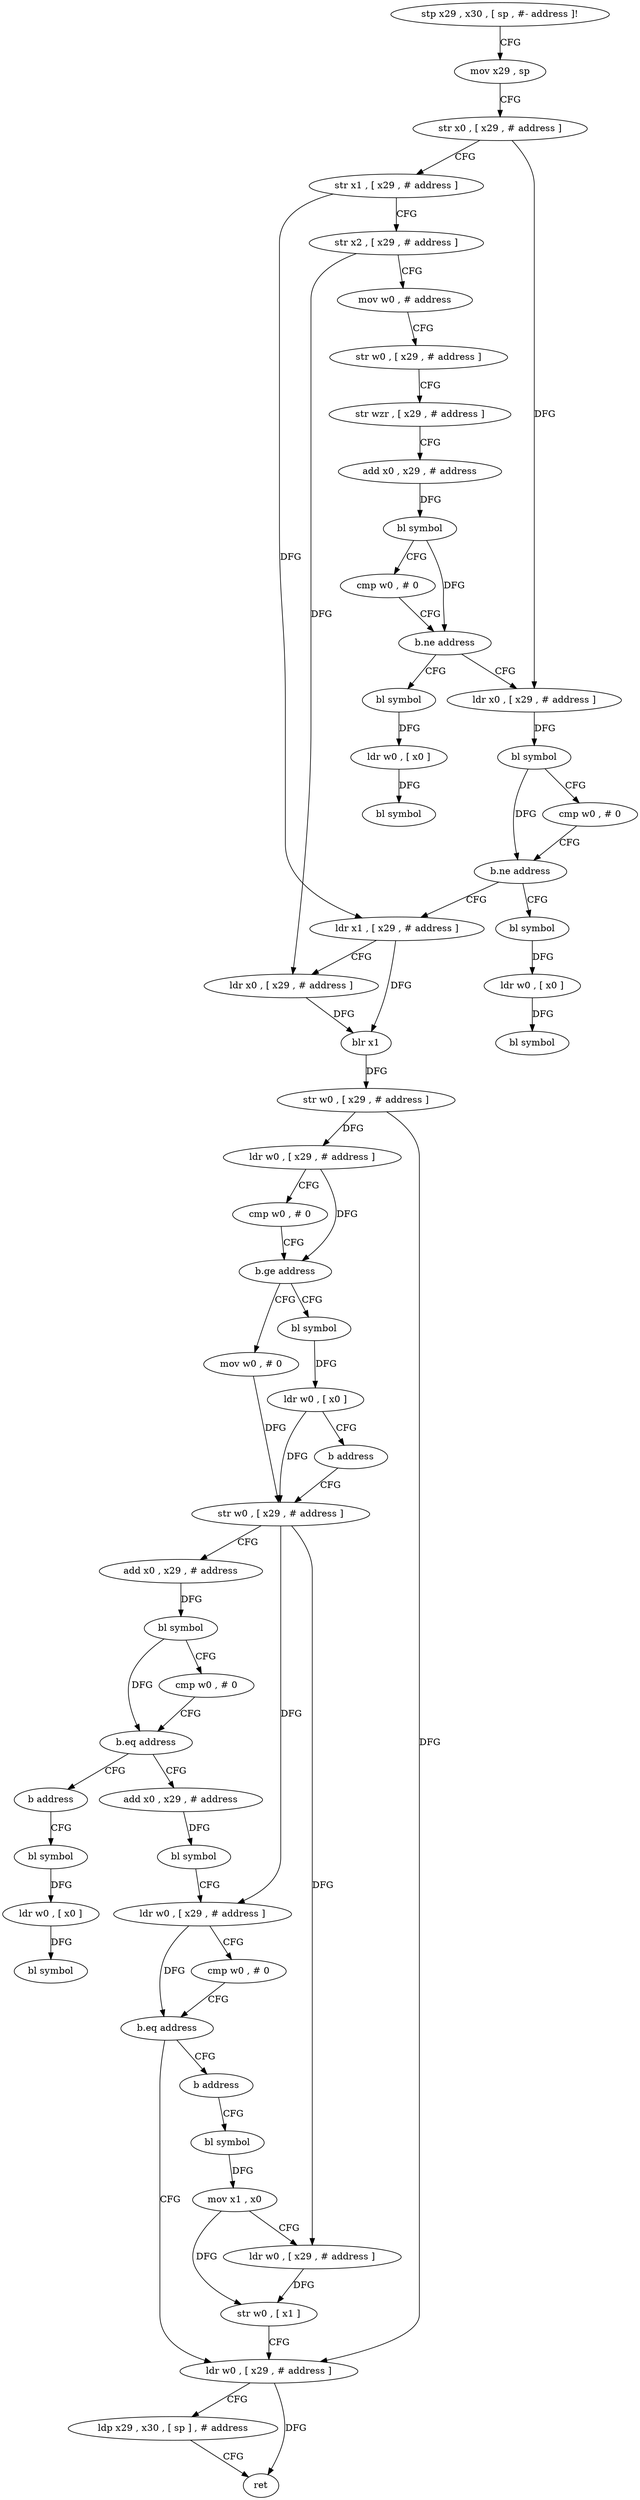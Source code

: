 digraph "func" {
"4288092" [label = "stp x29 , x30 , [ sp , #- address ]!" ]
"4288096" [label = "mov x29 , sp" ]
"4288100" [label = "str x0 , [ x29 , # address ]" ]
"4288104" [label = "str x1 , [ x29 , # address ]" ]
"4288108" [label = "str x2 , [ x29 , # address ]" ]
"4288112" [label = "mov w0 , # address" ]
"4288116" [label = "str w0 , [ x29 , # address ]" ]
"4288120" [label = "str wzr , [ x29 , # address ]" ]
"4288124" [label = "add x0 , x29 , # address" ]
"4288128" [label = "bl symbol" ]
"4288132" [label = "cmp w0 , # 0" ]
"4288136" [label = "b.ne address" ]
"4288272" [label = "bl symbol" ]
"4288140" [label = "ldr x0 , [ x29 , # address ]" ]
"4288276" [label = "ldr w0 , [ x0 ]" ]
"4288280" [label = "bl symbol" ]
"4288144" [label = "bl symbol" ]
"4288148" [label = "cmp w0 , # 0" ]
"4288152" [label = "b.ne address" ]
"4288224" [label = "bl symbol" ]
"4288156" [label = "ldr x1 , [ x29 , # address ]" ]
"4288228" [label = "ldr w0 , [ x0 ]" ]
"4288232" [label = "bl symbol" ]
"4288160" [label = "ldr x0 , [ x29 , # address ]" ]
"4288164" [label = "blr x1" ]
"4288168" [label = "str w0 , [ x29 , # address ]" ]
"4288172" [label = "ldr w0 , [ x29 , # address ]" ]
"4288176" [label = "cmp w0 , # 0" ]
"4288180" [label = "b.ge address" ]
"4288196" [label = "mov w0 , # 0" ]
"4288184" [label = "bl symbol" ]
"4288200" [label = "str w0 , [ x29 , # address ]" ]
"4288188" [label = "ldr w0 , [ x0 ]" ]
"4288192" [label = "b address" ]
"4288248" [label = "add x0 , x29 , # address" ]
"4288252" [label = "bl symbol" ]
"4288256" [label = "ldr w0 , [ x29 , # address ]" ]
"4288260" [label = "cmp w0 , # 0" ]
"4288264" [label = "b.eq address" ]
"4288300" [label = "ldr w0 , [ x29 , # address ]" ]
"4288268" [label = "b address" ]
"4288220" [label = "b address" ]
"4288236" [label = "bl symbol" ]
"4288204" [label = "add x0 , x29 , # address" ]
"4288208" [label = "bl symbol" ]
"4288212" [label = "cmp w0 , # 0" ]
"4288216" [label = "b.eq address" ]
"4288304" [label = "ldp x29 , x30 , [ sp ] , # address" ]
"4288308" [label = "ret" ]
"4288284" [label = "bl symbol" ]
"4288240" [label = "ldr w0 , [ x0 ]" ]
"4288244" [label = "bl symbol" ]
"4288288" [label = "mov x1 , x0" ]
"4288292" [label = "ldr w0 , [ x29 , # address ]" ]
"4288296" [label = "str w0 , [ x1 ]" ]
"4288092" -> "4288096" [ label = "CFG" ]
"4288096" -> "4288100" [ label = "CFG" ]
"4288100" -> "4288104" [ label = "CFG" ]
"4288100" -> "4288140" [ label = "DFG" ]
"4288104" -> "4288108" [ label = "CFG" ]
"4288104" -> "4288156" [ label = "DFG" ]
"4288108" -> "4288112" [ label = "CFG" ]
"4288108" -> "4288160" [ label = "DFG" ]
"4288112" -> "4288116" [ label = "CFG" ]
"4288116" -> "4288120" [ label = "CFG" ]
"4288120" -> "4288124" [ label = "CFG" ]
"4288124" -> "4288128" [ label = "DFG" ]
"4288128" -> "4288132" [ label = "CFG" ]
"4288128" -> "4288136" [ label = "DFG" ]
"4288132" -> "4288136" [ label = "CFG" ]
"4288136" -> "4288272" [ label = "CFG" ]
"4288136" -> "4288140" [ label = "CFG" ]
"4288272" -> "4288276" [ label = "DFG" ]
"4288140" -> "4288144" [ label = "DFG" ]
"4288276" -> "4288280" [ label = "DFG" ]
"4288144" -> "4288148" [ label = "CFG" ]
"4288144" -> "4288152" [ label = "DFG" ]
"4288148" -> "4288152" [ label = "CFG" ]
"4288152" -> "4288224" [ label = "CFG" ]
"4288152" -> "4288156" [ label = "CFG" ]
"4288224" -> "4288228" [ label = "DFG" ]
"4288156" -> "4288160" [ label = "CFG" ]
"4288156" -> "4288164" [ label = "DFG" ]
"4288228" -> "4288232" [ label = "DFG" ]
"4288160" -> "4288164" [ label = "DFG" ]
"4288164" -> "4288168" [ label = "DFG" ]
"4288168" -> "4288172" [ label = "DFG" ]
"4288168" -> "4288300" [ label = "DFG" ]
"4288172" -> "4288176" [ label = "CFG" ]
"4288172" -> "4288180" [ label = "DFG" ]
"4288176" -> "4288180" [ label = "CFG" ]
"4288180" -> "4288196" [ label = "CFG" ]
"4288180" -> "4288184" [ label = "CFG" ]
"4288196" -> "4288200" [ label = "DFG" ]
"4288184" -> "4288188" [ label = "DFG" ]
"4288200" -> "4288204" [ label = "CFG" ]
"4288200" -> "4288256" [ label = "DFG" ]
"4288200" -> "4288292" [ label = "DFG" ]
"4288188" -> "4288192" [ label = "CFG" ]
"4288188" -> "4288200" [ label = "DFG" ]
"4288192" -> "4288200" [ label = "CFG" ]
"4288248" -> "4288252" [ label = "DFG" ]
"4288252" -> "4288256" [ label = "CFG" ]
"4288256" -> "4288260" [ label = "CFG" ]
"4288256" -> "4288264" [ label = "DFG" ]
"4288260" -> "4288264" [ label = "CFG" ]
"4288264" -> "4288300" [ label = "CFG" ]
"4288264" -> "4288268" [ label = "CFG" ]
"4288300" -> "4288304" [ label = "CFG" ]
"4288300" -> "4288308" [ label = "DFG" ]
"4288268" -> "4288284" [ label = "CFG" ]
"4288220" -> "4288236" [ label = "CFG" ]
"4288236" -> "4288240" [ label = "DFG" ]
"4288204" -> "4288208" [ label = "DFG" ]
"4288208" -> "4288212" [ label = "CFG" ]
"4288208" -> "4288216" [ label = "DFG" ]
"4288212" -> "4288216" [ label = "CFG" ]
"4288216" -> "4288248" [ label = "CFG" ]
"4288216" -> "4288220" [ label = "CFG" ]
"4288304" -> "4288308" [ label = "CFG" ]
"4288284" -> "4288288" [ label = "DFG" ]
"4288240" -> "4288244" [ label = "DFG" ]
"4288288" -> "4288292" [ label = "CFG" ]
"4288288" -> "4288296" [ label = "DFG" ]
"4288292" -> "4288296" [ label = "DFG" ]
"4288296" -> "4288300" [ label = "CFG" ]
}
